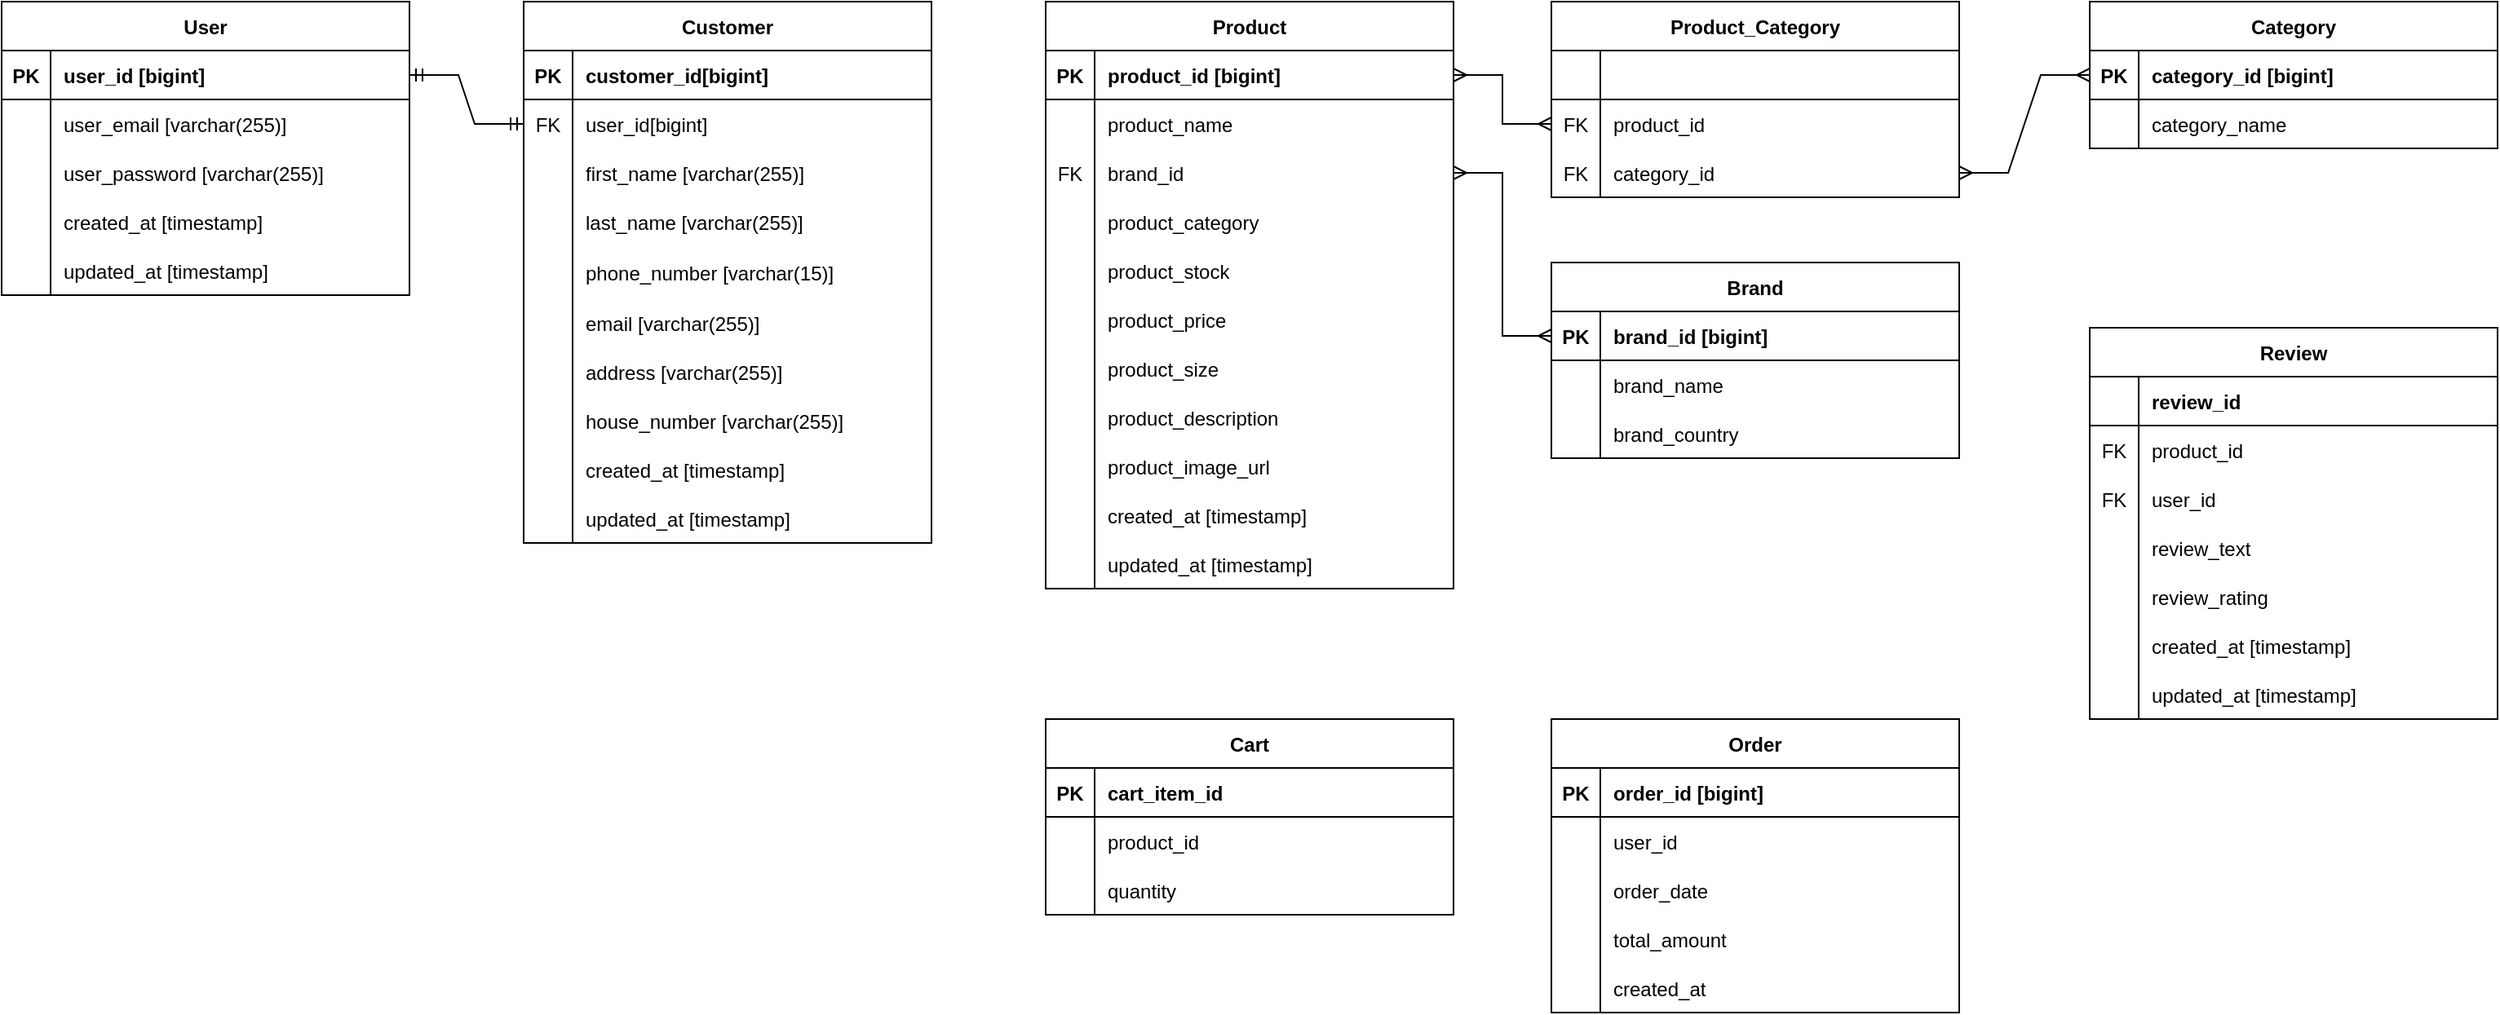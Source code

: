 <mxfile version="24.0.2" type="github">
  <diagram name="Page-1" id="9f46799a-70d6-7492-0946-bef42562c5a5">
    <mxGraphModel dx="2278" dy="511" grid="1" gridSize="10" guides="1" tooltips="1" connect="1" arrows="1" fold="1" page="1" pageScale="1" pageWidth="1100" pageHeight="850" background="none" math="0" shadow="0">
      <root>
        <mxCell id="0" />
        <mxCell id="1" parent="0" />
        <mxCell id="57J9HGHEWiLVGIEVYI9T-96" value="Customer" style="shape=table;startSize=30;container=1;collapsible=1;childLayout=tableLayout;fixedRows=1;rowLines=0;fontStyle=1;align=center;resizeLast=1;" parent="1" vertex="1">
          <mxGeometry x="-760" y="40" width="250" height="332.0" as="geometry" />
        </mxCell>
        <mxCell id="57J9HGHEWiLVGIEVYI9T-97" value="" style="shape=partialRectangle;collapsible=0;dropTarget=0;pointerEvents=0;fillColor=none;points=[[0,0.5],[1,0.5]];portConstraint=eastwest;top=0;left=0;right=0;bottom=1;" parent="57J9HGHEWiLVGIEVYI9T-96" vertex="1">
          <mxGeometry y="30" width="250" height="30" as="geometry" />
        </mxCell>
        <mxCell id="57J9HGHEWiLVGIEVYI9T-98" value="PK" style="shape=partialRectangle;overflow=hidden;connectable=0;fillColor=none;top=0;left=0;bottom=0;right=0;fontStyle=1;" parent="57J9HGHEWiLVGIEVYI9T-97" vertex="1">
          <mxGeometry width="30" height="30" as="geometry">
            <mxRectangle width="30" height="30" as="alternateBounds" />
          </mxGeometry>
        </mxCell>
        <mxCell id="57J9HGHEWiLVGIEVYI9T-99" value="customer_id[bigint]" style="shape=partialRectangle;overflow=hidden;connectable=0;fillColor=none;top=0;left=0;bottom=0;right=0;align=left;spacingLeft=6;fontStyle=1;" parent="57J9HGHEWiLVGIEVYI9T-97" vertex="1">
          <mxGeometry x="30" width="220" height="30" as="geometry">
            <mxRectangle width="220" height="30" as="alternateBounds" />
          </mxGeometry>
        </mxCell>
        <mxCell id="FZp34ey01rAOAzYDmTqa-32" style="shape=partialRectangle;collapsible=0;dropTarget=0;pointerEvents=0;fillColor=none;points=[[0,0.5],[1,0.5]];portConstraint=eastwest;top=0;left=0;right=0;bottom=0;" parent="57J9HGHEWiLVGIEVYI9T-96" vertex="1">
          <mxGeometry y="60" width="250" height="30" as="geometry" />
        </mxCell>
        <mxCell id="FZp34ey01rAOAzYDmTqa-33" value="FK" style="shape=partialRectangle;overflow=hidden;connectable=0;fillColor=none;top=0;left=0;bottom=0;right=0;" parent="FZp34ey01rAOAzYDmTqa-32" vertex="1">
          <mxGeometry width="30" height="30" as="geometry">
            <mxRectangle width="30" height="30" as="alternateBounds" />
          </mxGeometry>
        </mxCell>
        <mxCell id="FZp34ey01rAOAzYDmTqa-34" value="user_id[bigint]" style="shape=partialRectangle;overflow=hidden;connectable=0;fillColor=none;top=0;left=0;bottom=0;right=0;align=left;spacingLeft=6;" parent="FZp34ey01rAOAzYDmTqa-32" vertex="1">
          <mxGeometry x="30" width="220" height="30" as="geometry">
            <mxRectangle width="220" height="30" as="alternateBounds" />
          </mxGeometry>
        </mxCell>
        <mxCell id="57J9HGHEWiLVGIEVYI9T-100" value="" style="shape=partialRectangle;collapsible=0;dropTarget=0;pointerEvents=0;fillColor=none;points=[[0,0.5],[1,0.5]];portConstraint=eastwest;top=0;left=0;right=0;bottom=0;" parent="57J9HGHEWiLVGIEVYI9T-96" vertex="1">
          <mxGeometry y="90" width="250" height="30" as="geometry" />
        </mxCell>
        <mxCell id="57J9HGHEWiLVGIEVYI9T-101" value="" style="shape=partialRectangle;overflow=hidden;connectable=0;fillColor=none;top=0;left=0;bottom=0;right=0;" parent="57J9HGHEWiLVGIEVYI9T-100" vertex="1">
          <mxGeometry width="30" height="30" as="geometry">
            <mxRectangle width="30" height="30" as="alternateBounds" />
          </mxGeometry>
        </mxCell>
        <mxCell id="57J9HGHEWiLVGIEVYI9T-102" value="first_name [varchar(255)]" style="shape=partialRectangle;overflow=hidden;connectable=0;fillColor=none;top=0;left=0;bottom=0;right=0;align=left;spacingLeft=6;" parent="57J9HGHEWiLVGIEVYI9T-100" vertex="1">
          <mxGeometry x="30" width="220" height="30" as="geometry">
            <mxRectangle width="220" height="30" as="alternateBounds" />
          </mxGeometry>
        </mxCell>
        <mxCell id="57J9HGHEWiLVGIEVYI9T-151" value="" style="shape=partialRectangle;collapsible=0;dropTarget=0;pointerEvents=0;fillColor=none;points=[[0,0.5],[1,0.5]];portConstraint=eastwest;top=0;left=0;right=0;bottom=0;" parent="57J9HGHEWiLVGIEVYI9T-96" vertex="1">
          <mxGeometry y="120" width="250" height="30" as="geometry" />
        </mxCell>
        <mxCell id="57J9HGHEWiLVGIEVYI9T-152" value="" style="shape=partialRectangle;overflow=hidden;connectable=0;fillColor=none;top=0;left=0;bottom=0;right=0;" parent="57J9HGHEWiLVGIEVYI9T-151" vertex="1">
          <mxGeometry width="30" height="30" as="geometry">
            <mxRectangle width="30" height="30" as="alternateBounds" />
          </mxGeometry>
        </mxCell>
        <mxCell id="57J9HGHEWiLVGIEVYI9T-153" value="last_name [varchar(255)]" style="shape=partialRectangle;overflow=hidden;connectable=0;fillColor=none;top=0;left=0;bottom=0;right=0;align=left;spacingLeft=6;" parent="57J9HGHEWiLVGIEVYI9T-151" vertex="1">
          <mxGeometry x="30" width="220" height="30" as="geometry">
            <mxRectangle width="220" height="30" as="alternateBounds" />
          </mxGeometry>
        </mxCell>
        <mxCell id="57J9HGHEWiLVGIEVYI9T-103" value="" style="shape=partialRectangle;collapsible=0;dropTarget=0;pointerEvents=0;fillColor=none;points=[[0,0.5],[1,0.5]];portConstraint=eastwest;top=0;left=0;right=0;bottom=0;" parent="57J9HGHEWiLVGIEVYI9T-96" vertex="1">
          <mxGeometry y="150" width="250" height="32" as="geometry" />
        </mxCell>
        <mxCell id="57J9HGHEWiLVGIEVYI9T-104" value="" style="shape=partialRectangle;overflow=hidden;connectable=0;fillColor=none;top=0;left=0;bottom=0;right=0;" parent="57J9HGHEWiLVGIEVYI9T-103" vertex="1">
          <mxGeometry width="30" height="32" as="geometry">
            <mxRectangle width="30" height="32" as="alternateBounds" />
          </mxGeometry>
        </mxCell>
        <mxCell id="57J9HGHEWiLVGIEVYI9T-105" value="phone_number [varchar(15)]" style="shape=partialRectangle;overflow=hidden;connectable=0;fillColor=none;top=0;left=0;bottom=0;right=0;align=left;spacingLeft=6;" parent="57J9HGHEWiLVGIEVYI9T-103" vertex="1">
          <mxGeometry x="30" width="220" height="32" as="geometry">
            <mxRectangle width="220" height="32" as="alternateBounds" />
          </mxGeometry>
        </mxCell>
        <mxCell id="57J9HGHEWiLVGIEVYI9T-106" value="" style="shape=partialRectangle;collapsible=0;dropTarget=0;pointerEvents=0;fillColor=none;points=[[0,0.5],[1,0.5]];portConstraint=eastwest;top=0;left=0;right=0;bottom=0;" parent="57J9HGHEWiLVGIEVYI9T-96" vertex="1">
          <mxGeometry y="182" width="250" height="30" as="geometry" />
        </mxCell>
        <mxCell id="57J9HGHEWiLVGIEVYI9T-107" value="" style="shape=partialRectangle;overflow=hidden;connectable=0;fillColor=none;top=0;left=0;bottom=0;right=0;" parent="57J9HGHEWiLVGIEVYI9T-106" vertex="1">
          <mxGeometry width="30" height="30" as="geometry">
            <mxRectangle width="30" height="30" as="alternateBounds" />
          </mxGeometry>
        </mxCell>
        <mxCell id="57J9HGHEWiLVGIEVYI9T-108" value="email [varchar(255)]" style="shape=partialRectangle;overflow=hidden;connectable=0;fillColor=none;top=0;left=0;bottom=0;right=0;align=left;spacingLeft=6;" parent="57J9HGHEWiLVGIEVYI9T-106" vertex="1">
          <mxGeometry x="30" width="220" height="30" as="geometry">
            <mxRectangle width="220" height="30" as="alternateBounds" />
          </mxGeometry>
        </mxCell>
        <mxCell id="57J9HGHEWiLVGIEVYI9T-133" value="" style="shape=partialRectangle;collapsible=0;dropTarget=0;pointerEvents=0;fillColor=none;points=[[0,0.5],[1,0.5]];portConstraint=eastwest;top=0;left=0;right=0;bottom=0;" parent="57J9HGHEWiLVGIEVYI9T-96" vertex="1">
          <mxGeometry y="212" width="250" height="30" as="geometry" />
        </mxCell>
        <mxCell id="57J9HGHEWiLVGIEVYI9T-134" value="" style="shape=partialRectangle;overflow=hidden;connectable=0;fillColor=none;top=0;left=0;bottom=0;right=0;" parent="57J9HGHEWiLVGIEVYI9T-133" vertex="1">
          <mxGeometry width="30" height="30" as="geometry">
            <mxRectangle width="30" height="30" as="alternateBounds" />
          </mxGeometry>
        </mxCell>
        <mxCell id="57J9HGHEWiLVGIEVYI9T-135" value="address [varchar(255)]" style="shape=partialRectangle;overflow=hidden;connectable=0;fillColor=none;top=0;left=0;bottom=0;right=0;align=left;spacingLeft=6;" parent="57J9HGHEWiLVGIEVYI9T-133" vertex="1">
          <mxGeometry x="30" width="220" height="30" as="geometry">
            <mxRectangle width="220" height="30" as="alternateBounds" />
          </mxGeometry>
        </mxCell>
        <mxCell id="57J9HGHEWiLVGIEVYI9T-154" value="" style="shape=partialRectangle;collapsible=0;dropTarget=0;pointerEvents=0;fillColor=none;points=[[0,0.5],[1,0.5]];portConstraint=eastwest;top=0;left=0;right=0;bottom=0;" parent="57J9HGHEWiLVGIEVYI9T-96" vertex="1">
          <mxGeometry y="242" width="250" height="30" as="geometry" />
        </mxCell>
        <mxCell id="57J9HGHEWiLVGIEVYI9T-155" value="" style="shape=partialRectangle;overflow=hidden;connectable=0;fillColor=none;top=0;left=0;bottom=0;right=0;" parent="57J9HGHEWiLVGIEVYI9T-154" vertex="1">
          <mxGeometry width="30" height="30" as="geometry">
            <mxRectangle width="30" height="30" as="alternateBounds" />
          </mxGeometry>
        </mxCell>
        <mxCell id="57J9HGHEWiLVGIEVYI9T-156" value="house_number [varchar(255)]" style="shape=partialRectangle;overflow=hidden;connectable=0;fillColor=none;top=0;left=0;bottom=0;right=0;align=left;spacingLeft=6;" parent="57J9HGHEWiLVGIEVYI9T-154" vertex="1">
          <mxGeometry x="30" width="220" height="30" as="geometry">
            <mxRectangle width="220" height="30" as="alternateBounds" />
          </mxGeometry>
        </mxCell>
        <mxCell id="57J9HGHEWiLVGIEVYI9T-112" value="" style="shape=partialRectangle;collapsible=0;dropTarget=0;pointerEvents=0;fillColor=none;points=[[0,0.5],[1,0.5]];portConstraint=eastwest;top=0;left=0;right=0;bottom=0;" parent="57J9HGHEWiLVGIEVYI9T-96" vertex="1">
          <mxGeometry y="272" width="250" height="30" as="geometry" />
        </mxCell>
        <mxCell id="57J9HGHEWiLVGIEVYI9T-113" value="" style="shape=partialRectangle;overflow=hidden;connectable=0;fillColor=none;top=0;left=0;bottom=0;right=0;" parent="57J9HGHEWiLVGIEVYI9T-112" vertex="1">
          <mxGeometry width="30" height="30" as="geometry">
            <mxRectangle width="30" height="30" as="alternateBounds" />
          </mxGeometry>
        </mxCell>
        <mxCell id="57J9HGHEWiLVGIEVYI9T-114" value="created_at [timestamp]" style="shape=partialRectangle;overflow=hidden;connectable=0;fillColor=none;top=0;left=0;bottom=0;right=0;align=left;spacingLeft=6;" parent="57J9HGHEWiLVGIEVYI9T-112" vertex="1">
          <mxGeometry x="30" width="220" height="30" as="geometry">
            <mxRectangle width="220" height="30" as="alternateBounds" />
          </mxGeometry>
        </mxCell>
        <mxCell id="57J9HGHEWiLVGIEVYI9T-115" value="" style="shape=partialRectangle;collapsible=0;dropTarget=0;pointerEvents=0;fillColor=none;points=[[0,0.5],[1,0.5]];portConstraint=eastwest;top=0;left=0;right=0;bottom=0;" parent="57J9HGHEWiLVGIEVYI9T-96" vertex="1">
          <mxGeometry y="302" width="250" height="30" as="geometry" />
        </mxCell>
        <mxCell id="57J9HGHEWiLVGIEVYI9T-116" value="" style="shape=partialRectangle;overflow=hidden;connectable=0;fillColor=none;top=0;left=0;bottom=0;right=0;" parent="57J9HGHEWiLVGIEVYI9T-115" vertex="1">
          <mxGeometry width="30" height="30" as="geometry">
            <mxRectangle width="30" height="30" as="alternateBounds" />
          </mxGeometry>
        </mxCell>
        <mxCell id="57J9HGHEWiLVGIEVYI9T-117" value="updated_at [timestamp]" style="shape=partialRectangle;overflow=hidden;connectable=0;fillColor=none;top=0;left=0;bottom=0;right=0;align=left;spacingLeft=6;" parent="57J9HGHEWiLVGIEVYI9T-115" vertex="1">
          <mxGeometry x="30" width="220" height="30" as="geometry">
            <mxRectangle width="220" height="30" as="alternateBounds" />
          </mxGeometry>
        </mxCell>
        <mxCell id="57J9HGHEWiLVGIEVYI9T-223" value="Product" style="shape=table;startSize=30;container=1;collapsible=1;childLayout=tableLayout;fixedRows=1;rowLines=0;fontStyle=1;align=center;resizeLast=1;" parent="1" vertex="1">
          <mxGeometry x="-440" y="40" width="250" height="360.0" as="geometry" />
        </mxCell>
        <mxCell id="57J9HGHEWiLVGIEVYI9T-224" value="" style="shape=partialRectangle;collapsible=0;dropTarget=0;pointerEvents=0;fillColor=none;points=[[0,0.5],[1,0.5]];portConstraint=eastwest;top=0;left=0;right=0;bottom=1;" parent="57J9HGHEWiLVGIEVYI9T-223" vertex="1">
          <mxGeometry y="30" width="250" height="30" as="geometry" />
        </mxCell>
        <mxCell id="57J9HGHEWiLVGIEVYI9T-225" value="PK" style="shape=partialRectangle;overflow=hidden;connectable=0;fillColor=none;top=0;left=0;bottom=0;right=0;fontStyle=1;" parent="57J9HGHEWiLVGIEVYI9T-224" vertex="1">
          <mxGeometry width="30" height="30" as="geometry">
            <mxRectangle width="30" height="30" as="alternateBounds" />
          </mxGeometry>
        </mxCell>
        <mxCell id="57J9HGHEWiLVGIEVYI9T-226" value="product_id [bigint]" style="shape=partialRectangle;overflow=hidden;connectable=0;fillColor=none;top=0;left=0;bottom=0;right=0;align=left;spacingLeft=6;fontStyle=1;" parent="57J9HGHEWiLVGIEVYI9T-224" vertex="1">
          <mxGeometry x="30" width="220" height="30" as="geometry">
            <mxRectangle width="220" height="30" as="alternateBounds" />
          </mxGeometry>
        </mxCell>
        <mxCell id="57J9HGHEWiLVGIEVYI9T-227" value="" style="shape=partialRectangle;collapsible=0;dropTarget=0;pointerEvents=0;fillColor=none;points=[[0,0.5],[1,0.5]];portConstraint=eastwest;top=0;left=0;right=0;bottom=0;" parent="57J9HGHEWiLVGIEVYI9T-223" vertex="1">
          <mxGeometry y="60" width="250" height="30" as="geometry" />
        </mxCell>
        <mxCell id="57J9HGHEWiLVGIEVYI9T-228" value="" style="shape=partialRectangle;overflow=hidden;connectable=0;fillColor=none;top=0;left=0;bottom=0;right=0;" parent="57J9HGHEWiLVGIEVYI9T-227" vertex="1">
          <mxGeometry width="30" height="30" as="geometry">
            <mxRectangle width="30" height="30" as="alternateBounds" />
          </mxGeometry>
        </mxCell>
        <mxCell id="57J9HGHEWiLVGIEVYI9T-229" value="product_name" style="shape=partialRectangle;overflow=hidden;connectable=0;fillColor=none;top=0;left=0;bottom=0;right=0;align=left;spacingLeft=6;" parent="57J9HGHEWiLVGIEVYI9T-227" vertex="1">
          <mxGeometry x="30" width="220" height="30" as="geometry">
            <mxRectangle width="220" height="30" as="alternateBounds" />
          </mxGeometry>
        </mxCell>
        <mxCell id="57J9HGHEWiLVGIEVYI9T-230" value="" style="shape=partialRectangle;collapsible=0;dropTarget=0;pointerEvents=0;fillColor=none;points=[[0,0.5],[1,0.5]];portConstraint=eastwest;top=0;left=0;right=0;bottom=0;" parent="57J9HGHEWiLVGIEVYI9T-223" vertex="1">
          <mxGeometry y="90" width="250" height="30" as="geometry" />
        </mxCell>
        <mxCell id="57J9HGHEWiLVGIEVYI9T-231" value="FK" style="shape=partialRectangle;overflow=hidden;connectable=0;fillColor=none;top=0;left=0;bottom=0;right=0;" parent="57J9HGHEWiLVGIEVYI9T-230" vertex="1">
          <mxGeometry width="30" height="30" as="geometry">
            <mxRectangle width="30" height="30" as="alternateBounds" />
          </mxGeometry>
        </mxCell>
        <mxCell id="57J9HGHEWiLVGIEVYI9T-232" value="brand_id" style="shape=partialRectangle;overflow=hidden;connectable=0;fillColor=none;top=0;left=0;bottom=0;right=0;align=left;spacingLeft=6;" parent="57J9HGHEWiLVGIEVYI9T-230" vertex="1">
          <mxGeometry x="30" width="220" height="30" as="geometry">
            <mxRectangle width="220" height="30" as="alternateBounds" />
          </mxGeometry>
        </mxCell>
        <mxCell id="57J9HGHEWiLVGIEVYI9T-233" value="" style="shape=partialRectangle;collapsible=0;dropTarget=0;pointerEvents=0;fillColor=none;points=[[0,0.5],[1,0.5]];portConstraint=eastwest;top=0;left=0;right=0;bottom=0;" parent="57J9HGHEWiLVGIEVYI9T-223" vertex="1">
          <mxGeometry y="120" width="250" height="30" as="geometry" />
        </mxCell>
        <mxCell id="57J9HGHEWiLVGIEVYI9T-234" value="" style="shape=partialRectangle;overflow=hidden;connectable=0;fillColor=none;top=0;left=0;bottom=0;right=0;" parent="57J9HGHEWiLVGIEVYI9T-233" vertex="1">
          <mxGeometry width="30" height="30" as="geometry">
            <mxRectangle width="30" height="30" as="alternateBounds" />
          </mxGeometry>
        </mxCell>
        <mxCell id="57J9HGHEWiLVGIEVYI9T-235" value="product_category" style="shape=partialRectangle;overflow=hidden;connectable=0;fillColor=none;top=0;left=0;bottom=0;right=0;align=left;spacingLeft=6;" parent="57J9HGHEWiLVGIEVYI9T-233" vertex="1">
          <mxGeometry x="30" width="220" height="30" as="geometry">
            <mxRectangle width="220" height="30" as="alternateBounds" />
          </mxGeometry>
        </mxCell>
        <mxCell id="xStQqFgwTeNVZgLSSUwS-29" style="shape=partialRectangle;collapsible=0;dropTarget=0;pointerEvents=0;fillColor=none;points=[[0,0.5],[1,0.5]];portConstraint=eastwest;top=0;left=0;right=0;bottom=0;" parent="57J9HGHEWiLVGIEVYI9T-223" vertex="1">
          <mxGeometry y="150" width="250" height="30" as="geometry" />
        </mxCell>
        <mxCell id="xStQqFgwTeNVZgLSSUwS-30" style="shape=partialRectangle;overflow=hidden;connectable=0;fillColor=none;top=0;left=0;bottom=0;right=0;" parent="xStQqFgwTeNVZgLSSUwS-29" vertex="1">
          <mxGeometry width="30" height="30" as="geometry">
            <mxRectangle width="30" height="30" as="alternateBounds" />
          </mxGeometry>
        </mxCell>
        <mxCell id="xStQqFgwTeNVZgLSSUwS-31" value="product_stock" style="shape=partialRectangle;overflow=hidden;connectable=0;fillColor=none;top=0;left=0;bottom=0;right=0;align=left;spacingLeft=6;" parent="xStQqFgwTeNVZgLSSUwS-29" vertex="1">
          <mxGeometry x="30" width="220" height="30" as="geometry">
            <mxRectangle width="220" height="30" as="alternateBounds" />
          </mxGeometry>
        </mxCell>
        <mxCell id="xStQqFgwTeNVZgLSSUwS-32" style="shape=partialRectangle;collapsible=0;dropTarget=0;pointerEvents=0;fillColor=none;points=[[0,0.5],[1,0.5]];portConstraint=eastwest;top=0;left=0;right=0;bottom=0;" parent="57J9HGHEWiLVGIEVYI9T-223" vertex="1">
          <mxGeometry y="180" width="250" height="30" as="geometry" />
        </mxCell>
        <mxCell id="xStQqFgwTeNVZgLSSUwS-33" style="shape=partialRectangle;overflow=hidden;connectable=0;fillColor=none;top=0;left=0;bottom=0;right=0;" parent="xStQqFgwTeNVZgLSSUwS-32" vertex="1">
          <mxGeometry width="30" height="30" as="geometry">
            <mxRectangle width="30" height="30" as="alternateBounds" />
          </mxGeometry>
        </mxCell>
        <mxCell id="xStQqFgwTeNVZgLSSUwS-34" value="product_price" style="shape=partialRectangle;overflow=hidden;connectable=0;fillColor=none;top=0;left=0;bottom=0;right=0;align=left;spacingLeft=6;" parent="xStQqFgwTeNVZgLSSUwS-32" vertex="1">
          <mxGeometry x="30" width="220" height="30" as="geometry">
            <mxRectangle width="220" height="30" as="alternateBounds" />
          </mxGeometry>
        </mxCell>
        <mxCell id="axUUv2KypCi063YYUATD-1" style="shape=partialRectangle;collapsible=0;dropTarget=0;pointerEvents=0;fillColor=none;points=[[0,0.5],[1,0.5]];portConstraint=eastwest;top=0;left=0;right=0;bottom=0;" parent="57J9HGHEWiLVGIEVYI9T-223" vertex="1">
          <mxGeometry y="210" width="250" height="30" as="geometry" />
        </mxCell>
        <mxCell id="axUUv2KypCi063YYUATD-2" style="shape=partialRectangle;overflow=hidden;connectable=0;fillColor=none;top=0;left=0;bottom=0;right=0;" parent="axUUv2KypCi063YYUATD-1" vertex="1">
          <mxGeometry width="30" height="30" as="geometry">
            <mxRectangle width="30" height="30" as="alternateBounds" />
          </mxGeometry>
        </mxCell>
        <mxCell id="axUUv2KypCi063YYUATD-3" value="product_size" style="shape=partialRectangle;overflow=hidden;connectable=0;fillColor=none;top=0;left=0;bottom=0;right=0;align=left;spacingLeft=6;" parent="axUUv2KypCi063YYUATD-1" vertex="1">
          <mxGeometry x="30" width="220" height="30" as="geometry">
            <mxRectangle width="220" height="30" as="alternateBounds" />
          </mxGeometry>
        </mxCell>
        <mxCell id="axUUv2KypCi063YYUATD-4" style="shape=partialRectangle;collapsible=0;dropTarget=0;pointerEvents=0;fillColor=none;points=[[0,0.5],[1,0.5]];portConstraint=eastwest;top=0;left=0;right=0;bottom=0;" parent="57J9HGHEWiLVGIEVYI9T-223" vertex="1">
          <mxGeometry y="240" width="250" height="30" as="geometry" />
        </mxCell>
        <mxCell id="axUUv2KypCi063YYUATD-5" style="shape=partialRectangle;overflow=hidden;connectable=0;fillColor=none;top=0;left=0;bottom=0;right=0;" parent="axUUv2KypCi063YYUATD-4" vertex="1">
          <mxGeometry width="30" height="30" as="geometry">
            <mxRectangle width="30" height="30" as="alternateBounds" />
          </mxGeometry>
        </mxCell>
        <mxCell id="axUUv2KypCi063YYUATD-6" value="product_description" style="shape=partialRectangle;overflow=hidden;connectable=0;fillColor=none;top=0;left=0;bottom=0;right=0;align=left;spacingLeft=6;" parent="axUUv2KypCi063YYUATD-4" vertex="1">
          <mxGeometry x="30" width="220" height="30" as="geometry">
            <mxRectangle width="220" height="30" as="alternateBounds" />
          </mxGeometry>
        </mxCell>
        <mxCell id="axUUv2KypCi063YYUATD-68" style="shape=partialRectangle;collapsible=0;dropTarget=0;pointerEvents=0;fillColor=none;points=[[0,0.5],[1,0.5]];portConstraint=eastwest;top=0;left=0;right=0;bottom=0;" parent="57J9HGHEWiLVGIEVYI9T-223" vertex="1">
          <mxGeometry y="270" width="250" height="30" as="geometry" />
        </mxCell>
        <mxCell id="axUUv2KypCi063YYUATD-69" style="shape=partialRectangle;overflow=hidden;connectable=0;fillColor=none;top=0;left=0;bottom=0;right=0;" parent="axUUv2KypCi063YYUATD-68" vertex="1">
          <mxGeometry width="30" height="30" as="geometry">
            <mxRectangle width="30" height="30" as="alternateBounds" />
          </mxGeometry>
        </mxCell>
        <mxCell id="axUUv2KypCi063YYUATD-70" value="product_image_url" style="shape=partialRectangle;overflow=hidden;connectable=0;fillColor=none;top=0;left=0;bottom=0;right=0;align=left;spacingLeft=6;" parent="axUUv2KypCi063YYUATD-68" vertex="1">
          <mxGeometry x="30" width="220" height="30" as="geometry">
            <mxRectangle width="220" height="30" as="alternateBounds" />
          </mxGeometry>
        </mxCell>
        <mxCell id="axUUv2KypCi063YYUATD-42" style="shape=partialRectangle;collapsible=0;dropTarget=0;pointerEvents=0;fillColor=none;points=[[0,0.5],[1,0.5]];portConstraint=eastwest;top=0;left=0;right=0;bottom=0;" parent="57J9HGHEWiLVGIEVYI9T-223" vertex="1">
          <mxGeometry y="300" width="250" height="30" as="geometry" />
        </mxCell>
        <mxCell id="axUUv2KypCi063YYUATD-43" style="shape=partialRectangle;overflow=hidden;connectable=0;fillColor=none;top=0;left=0;bottom=0;right=0;" parent="axUUv2KypCi063YYUATD-42" vertex="1">
          <mxGeometry width="30" height="30" as="geometry">
            <mxRectangle width="30" height="30" as="alternateBounds" />
          </mxGeometry>
        </mxCell>
        <mxCell id="axUUv2KypCi063YYUATD-44" value="created_at [timestamp]" style="shape=partialRectangle;overflow=hidden;connectable=0;fillColor=none;top=0;left=0;bottom=0;right=0;align=left;spacingLeft=6;" parent="axUUv2KypCi063YYUATD-42" vertex="1">
          <mxGeometry x="30" width="220" height="30" as="geometry">
            <mxRectangle width="220" height="30" as="alternateBounds" />
          </mxGeometry>
        </mxCell>
        <mxCell id="axUUv2KypCi063YYUATD-45" style="shape=partialRectangle;collapsible=0;dropTarget=0;pointerEvents=0;fillColor=none;points=[[0,0.5],[1,0.5]];portConstraint=eastwest;top=0;left=0;right=0;bottom=0;" parent="57J9HGHEWiLVGIEVYI9T-223" vertex="1">
          <mxGeometry y="330" width="250" height="30" as="geometry" />
        </mxCell>
        <mxCell id="axUUv2KypCi063YYUATD-46" style="shape=partialRectangle;overflow=hidden;connectable=0;fillColor=none;top=0;left=0;bottom=0;right=0;" parent="axUUv2KypCi063YYUATD-45" vertex="1">
          <mxGeometry width="30" height="30" as="geometry">
            <mxRectangle width="30" height="30" as="alternateBounds" />
          </mxGeometry>
        </mxCell>
        <mxCell id="axUUv2KypCi063YYUATD-47" value="updated_at [timestamp]" style="shape=partialRectangle;overflow=hidden;connectable=0;fillColor=none;top=0;left=0;bottom=0;right=0;align=left;spacingLeft=6;" parent="axUUv2KypCi063YYUATD-45" vertex="1">
          <mxGeometry x="30" width="220" height="30" as="geometry">
            <mxRectangle width="220" height="30" as="alternateBounds" />
          </mxGeometry>
        </mxCell>
        <mxCell id="FZp34ey01rAOAzYDmTqa-1" value="User" style="shape=table;startSize=30;container=1;collapsible=1;childLayout=tableLayout;fixedRows=1;rowLines=0;fontStyle=1;align=center;resizeLast=1;" parent="1" vertex="1">
          <mxGeometry x="-1080" y="40" width="250" height="180.0" as="geometry" />
        </mxCell>
        <mxCell id="FZp34ey01rAOAzYDmTqa-2" value="" style="shape=partialRectangle;collapsible=0;dropTarget=0;pointerEvents=0;fillColor=none;points=[[0,0.5],[1,0.5]];portConstraint=eastwest;top=0;left=0;right=0;bottom=1;" parent="FZp34ey01rAOAzYDmTqa-1" vertex="1">
          <mxGeometry y="30" width="250" height="30" as="geometry" />
        </mxCell>
        <mxCell id="FZp34ey01rAOAzYDmTqa-3" value="PK" style="shape=partialRectangle;overflow=hidden;connectable=0;fillColor=none;top=0;left=0;bottom=0;right=0;fontStyle=1;" parent="FZp34ey01rAOAzYDmTqa-2" vertex="1">
          <mxGeometry width="30" height="30" as="geometry">
            <mxRectangle width="30" height="30" as="alternateBounds" />
          </mxGeometry>
        </mxCell>
        <mxCell id="FZp34ey01rAOAzYDmTqa-4" value="user_id [bigint]" style="shape=partialRectangle;overflow=hidden;connectable=0;fillColor=none;top=0;left=0;bottom=0;right=0;align=left;spacingLeft=6;fontStyle=1;" parent="FZp34ey01rAOAzYDmTqa-2" vertex="1">
          <mxGeometry x="30" width="220" height="30" as="geometry">
            <mxRectangle width="220" height="30" as="alternateBounds" />
          </mxGeometry>
        </mxCell>
        <mxCell id="FZp34ey01rAOAzYDmTqa-5" value="" style="shape=partialRectangle;collapsible=0;dropTarget=0;pointerEvents=0;fillColor=none;points=[[0,0.5],[1,0.5]];portConstraint=eastwest;top=0;left=0;right=0;bottom=0;" parent="FZp34ey01rAOAzYDmTqa-1" vertex="1">
          <mxGeometry y="60" width="250" height="30" as="geometry" />
        </mxCell>
        <mxCell id="FZp34ey01rAOAzYDmTqa-6" value="" style="shape=partialRectangle;overflow=hidden;connectable=0;fillColor=none;top=0;left=0;bottom=0;right=0;" parent="FZp34ey01rAOAzYDmTqa-5" vertex="1">
          <mxGeometry width="30" height="30" as="geometry">
            <mxRectangle width="30" height="30" as="alternateBounds" />
          </mxGeometry>
        </mxCell>
        <mxCell id="FZp34ey01rAOAzYDmTqa-7" value="user_email [varchar(255)]" style="shape=partialRectangle;overflow=hidden;connectable=0;fillColor=none;top=0;left=0;bottom=0;right=0;align=left;spacingLeft=6;" parent="FZp34ey01rAOAzYDmTqa-5" vertex="1">
          <mxGeometry x="30" width="220" height="30" as="geometry">
            <mxRectangle width="220" height="30" as="alternateBounds" />
          </mxGeometry>
        </mxCell>
        <mxCell id="FZp34ey01rAOAzYDmTqa-8" value="" style="shape=partialRectangle;collapsible=0;dropTarget=0;pointerEvents=0;fillColor=none;points=[[0,0.5],[1,0.5]];portConstraint=eastwest;top=0;left=0;right=0;bottom=0;" parent="FZp34ey01rAOAzYDmTqa-1" vertex="1">
          <mxGeometry y="90" width="250" height="30" as="geometry" />
        </mxCell>
        <mxCell id="FZp34ey01rAOAzYDmTqa-9" value="" style="shape=partialRectangle;overflow=hidden;connectable=0;fillColor=none;top=0;left=0;bottom=0;right=0;" parent="FZp34ey01rAOAzYDmTqa-8" vertex="1">
          <mxGeometry width="30" height="30" as="geometry">
            <mxRectangle width="30" height="30" as="alternateBounds" />
          </mxGeometry>
        </mxCell>
        <mxCell id="FZp34ey01rAOAzYDmTqa-10" value="user_password [varchar(255)]" style="shape=partialRectangle;overflow=hidden;connectable=0;fillColor=none;top=0;left=0;bottom=0;right=0;align=left;spacingLeft=6;" parent="FZp34ey01rAOAzYDmTqa-8" vertex="1">
          <mxGeometry x="30" width="220" height="30" as="geometry">
            <mxRectangle width="220" height="30" as="alternateBounds" />
          </mxGeometry>
        </mxCell>
        <mxCell id="FZp34ey01rAOAzYDmTqa-26" value="" style="shape=partialRectangle;collapsible=0;dropTarget=0;pointerEvents=0;fillColor=none;points=[[0,0.5],[1,0.5]];portConstraint=eastwest;top=0;left=0;right=0;bottom=0;" parent="FZp34ey01rAOAzYDmTqa-1" vertex="1">
          <mxGeometry y="120" width="250" height="30" as="geometry" />
        </mxCell>
        <mxCell id="FZp34ey01rAOAzYDmTqa-27" value="" style="shape=partialRectangle;overflow=hidden;connectable=0;fillColor=none;top=0;left=0;bottom=0;right=0;" parent="FZp34ey01rAOAzYDmTqa-26" vertex="1">
          <mxGeometry width="30" height="30" as="geometry">
            <mxRectangle width="30" height="30" as="alternateBounds" />
          </mxGeometry>
        </mxCell>
        <mxCell id="FZp34ey01rAOAzYDmTqa-28" value="created_at [timestamp]" style="shape=partialRectangle;overflow=hidden;connectable=0;fillColor=none;top=0;left=0;bottom=0;right=0;align=left;spacingLeft=6;" parent="FZp34ey01rAOAzYDmTqa-26" vertex="1">
          <mxGeometry x="30" width="220" height="30" as="geometry">
            <mxRectangle width="220" height="30" as="alternateBounds" />
          </mxGeometry>
        </mxCell>
        <mxCell id="FZp34ey01rAOAzYDmTqa-29" value="" style="shape=partialRectangle;collapsible=0;dropTarget=0;pointerEvents=0;fillColor=none;points=[[0,0.5],[1,0.5]];portConstraint=eastwest;top=0;left=0;right=0;bottom=0;" parent="FZp34ey01rAOAzYDmTqa-1" vertex="1">
          <mxGeometry y="150" width="250" height="30" as="geometry" />
        </mxCell>
        <mxCell id="FZp34ey01rAOAzYDmTqa-30" value="" style="shape=partialRectangle;overflow=hidden;connectable=0;fillColor=none;top=0;left=0;bottom=0;right=0;" parent="FZp34ey01rAOAzYDmTqa-29" vertex="1">
          <mxGeometry width="30" height="30" as="geometry">
            <mxRectangle width="30" height="30" as="alternateBounds" />
          </mxGeometry>
        </mxCell>
        <mxCell id="FZp34ey01rAOAzYDmTqa-31" value="updated_at [timestamp]" style="shape=partialRectangle;overflow=hidden;connectable=0;fillColor=none;top=0;left=0;bottom=0;right=0;align=left;spacingLeft=6;" parent="FZp34ey01rAOAzYDmTqa-29" vertex="1">
          <mxGeometry x="30" width="220" height="30" as="geometry">
            <mxRectangle width="220" height="30" as="alternateBounds" />
          </mxGeometry>
        </mxCell>
        <mxCell id="FZp34ey01rAOAzYDmTqa-35" value="" style="edgeStyle=entityRelationEdgeStyle;fontSize=12;html=1;endArrow=ERmandOne;startArrow=ERmandOne;rounded=0;exitX=1;exitY=0.5;exitDx=0;exitDy=0;entryX=0;entryY=0.5;entryDx=0;entryDy=0;" parent="1" source="FZp34ey01rAOAzYDmTqa-2" target="FZp34ey01rAOAzYDmTqa-32" edge="1">
          <mxGeometry width="100" height="100" relative="1" as="geometry">
            <mxPoint x="-810" y="280" as="sourcePoint" />
            <mxPoint x="-710" y="180" as="targetPoint" />
          </mxGeometry>
        </mxCell>
        <mxCell id="xStQqFgwTeNVZgLSSUwS-1" value="Category" style="shape=table;startSize=30;container=1;collapsible=1;childLayout=tableLayout;fixedRows=1;rowLines=0;fontStyle=1;align=center;resizeLast=1;" parent="1" vertex="1">
          <mxGeometry x="200" y="40" width="250" height="90.0" as="geometry" />
        </mxCell>
        <mxCell id="xStQqFgwTeNVZgLSSUwS-2" value="" style="shape=partialRectangle;collapsible=0;dropTarget=0;pointerEvents=0;fillColor=none;points=[[0,0.5],[1,0.5]];portConstraint=eastwest;top=0;left=0;right=0;bottom=1;" parent="xStQqFgwTeNVZgLSSUwS-1" vertex="1">
          <mxGeometry y="30" width="250" height="30" as="geometry" />
        </mxCell>
        <mxCell id="xStQqFgwTeNVZgLSSUwS-3" value="PK" style="shape=partialRectangle;overflow=hidden;connectable=0;fillColor=none;top=0;left=0;bottom=0;right=0;fontStyle=1;" parent="xStQqFgwTeNVZgLSSUwS-2" vertex="1">
          <mxGeometry width="30" height="30" as="geometry">
            <mxRectangle width="30" height="30" as="alternateBounds" />
          </mxGeometry>
        </mxCell>
        <mxCell id="xStQqFgwTeNVZgLSSUwS-4" value="category_id [bigint]" style="shape=partialRectangle;overflow=hidden;connectable=0;fillColor=none;top=0;left=0;bottom=0;right=0;align=left;spacingLeft=6;fontStyle=1;" parent="xStQqFgwTeNVZgLSSUwS-2" vertex="1">
          <mxGeometry x="30" width="220" height="30" as="geometry">
            <mxRectangle width="220" height="30" as="alternateBounds" />
          </mxGeometry>
        </mxCell>
        <mxCell id="xStQqFgwTeNVZgLSSUwS-5" value="" style="shape=partialRectangle;collapsible=0;dropTarget=0;pointerEvents=0;fillColor=none;points=[[0,0.5],[1,0.5]];portConstraint=eastwest;top=0;left=0;right=0;bottom=0;" parent="xStQqFgwTeNVZgLSSUwS-1" vertex="1">
          <mxGeometry y="60" width="250" height="30" as="geometry" />
        </mxCell>
        <mxCell id="xStQqFgwTeNVZgLSSUwS-6" value="" style="shape=partialRectangle;overflow=hidden;connectable=0;fillColor=none;top=0;left=0;bottom=0;right=0;" parent="xStQqFgwTeNVZgLSSUwS-5" vertex="1">
          <mxGeometry width="30" height="30" as="geometry">
            <mxRectangle width="30" height="30" as="alternateBounds" />
          </mxGeometry>
        </mxCell>
        <mxCell id="xStQqFgwTeNVZgLSSUwS-7" value="category_name" style="shape=partialRectangle;overflow=hidden;connectable=0;fillColor=none;top=0;left=0;bottom=0;right=0;align=left;spacingLeft=6;" parent="xStQqFgwTeNVZgLSSUwS-5" vertex="1">
          <mxGeometry x="30" width="220" height="30" as="geometry">
            <mxRectangle width="220" height="30" as="alternateBounds" />
          </mxGeometry>
        </mxCell>
        <mxCell id="xStQqFgwTeNVZgLSSUwS-14" value="Product_Category" style="shape=table;startSize=30;container=1;collapsible=1;childLayout=tableLayout;fixedRows=1;rowLines=0;fontStyle=1;align=center;resizeLast=1;" parent="1" vertex="1">
          <mxGeometry x="-130" y="40" width="250" height="120.0" as="geometry" />
        </mxCell>
        <mxCell id="xStQqFgwTeNVZgLSSUwS-15" value="" style="shape=partialRectangle;collapsible=0;dropTarget=0;pointerEvents=0;fillColor=none;points=[[0,0.5],[1,0.5]];portConstraint=eastwest;top=0;left=0;right=0;bottom=1;" parent="xStQqFgwTeNVZgLSSUwS-14" vertex="1">
          <mxGeometry y="30" width="250" height="30" as="geometry" />
        </mxCell>
        <mxCell id="xStQqFgwTeNVZgLSSUwS-16" value="" style="shape=partialRectangle;overflow=hidden;connectable=0;fillColor=none;top=0;left=0;bottom=0;right=0;fontStyle=1;" parent="xStQqFgwTeNVZgLSSUwS-15" vertex="1">
          <mxGeometry width="30" height="30" as="geometry">
            <mxRectangle width="30" height="30" as="alternateBounds" />
          </mxGeometry>
        </mxCell>
        <mxCell id="xStQqFgwTeNVZgLSSUwS-17" value="" style="shape=partialRectangle;overflow=hidden;connectable=0;fillColor=none;top=0;left=0;bottom=0;right=0;align=left;spacingLeft=6;fontStyle=1;" parent="xStQqFgwTeNVZgLSSUwS-15" vertex="1">
          <mxGeometry x="30" width="220" height="30" as="geometry">
            <mxRectangle width="220" height="30" as="alternateBounds" />
          </mxGeometry>
        </mxCell>
        <mxCell id="xStQqFgwTeNVZgLSSUwS-18" value="" style="shape=partialRectangle;collapsible=0;dropTarget=0;pointerEvents=0;fillColor=none;points=[[0,0.5],[1,0.5]];portConstraint=eastwest;top=0;left=0;right=0;bottom=0;" parent="xStQqFgwTeNVZgLSSUwS-14" vertex="1">
          <mxGeometry y="60" width="250" height="30" as="geometry" />
        </mxCell>
        <mxCell id="xStQqFgwTeNVZgLSSUwS-19" value="FK" style="shape=partialRectangle;overflow=hidden;connectable=0;fillColor=none;top=0;left=0;bottom=0;right=0;" parent="xStQqFgwTeNVZgLSSUwS-18" vertex="1">
          <mxGeometry width="30" height="30" as="geometry">
            <mxRectangle width="30" height="30" as="alternateBounds" />
          </mxGeometry>
        </mxCell>
        <mxCell id="xStQqFgwTeNVZgLSSUwS-20" value="product_id" style="shape=partialRectangle;overflow=hidden;connectable=0;fillColor=none;top=0;left=0;bottom=0;right=0;align=left;spacingLeft=6;" parent="xStQqFgwTeNVZgLSSUwS-18" vertex="1">
          <mxGeometry x="30" width="220" height="30" as="geometry">
            <mxRectangle width="220" height="30" as="alternateBounds" />
          </mxGeometry>
        </mxCell>
        <mxCell id="xStQqFgwTeNVZgLSSUwS-21" value="" style="shape=partialRectangle;collapsible=0;dropTarget=0;pointerEvents=0;fillColor=none;points=[[0,0.5],[1,0.5]];portConstraint=eastwest;top=0;left=0;right=0;bottom=0;" parent="xStQqFgwTeNVZgLSSUwS-14" vertex="1">
          <mxGeometry y="90" width="250" height="30" as="geometry" />
        </mxCell>
        <mxCell id="xStQqFgwTeNVZgLSSUwS-22" value="FK" style="shape=partialRectangle;overflow=hidden;connectable=0;fillColor=none;top=0;left=0;bottom=0;right=0;" parent="xStQqFgwTeNVZgLSSUwS-21" vertex="1">
          <mxGeometry width="30" height="30" as="geometry">
            <mxRectangle width="30" height="30" as="alternateBounds" />
          </mxGeometry>
        </mxCell>
        <mxCell id="xStQqFgwTeNVZgLSSUwS-23" value="category_id" style="shape=partialRectangle;overflow=hidden;connectable=0;fillColor=none;top=0;left=0;bottom=0;right=0;align=left;spacingLeft=6;" parent="xStQqFgwTeNVZgLSSUwS-21" vertex="1">
          <mxGeometry x="30" width="220" height="30" as="geometry">
            <mxRectangle width="220" height="30" as="alternateBounds" />
          </mxGeometry>
        </mxCell>
        <mxCell id="xStQqFgwTeNVZgLSSUwS-27" value="" style="edgeStyle=entityRelationEdgeStyle;fontSize=12;html=1;endArrow=ERmany;startArrow=ERmany;rounded=0;entryX=0;entryY=0.5;entryDx=0;entryDy=0;" parent="1" source="57J9HGHEWiLVGIEVYI9T-224" target="xStQqFgwTeNVZgLSSUwS-18" edge="1">
          <mxGeometry width="100" height="100" relative="1" as="geometry">
            <mxPoint x="-170" y="90" as="sourcePoint" />
            <mxPoint x="-70" y="-10" as="targetPoint" />
          </mxGeometry>
        </mxCell>
        <mxCell id="xStQqFgwTeNVZgLSSUwS-28" value="" style="edgeStyle=entityRelationEdgeStyle;fontSize=12;html=1;endArrow=ERmany;startArrow=ERmany;rounded=0;entryX=0;entryY=0.5;entryDx=0;entryDy=0;exitX=1;exitY=0.5;exitDx=0;exitDy=0;" parent="1" source="xStQqFgwTeNVZgLSSUwS-21" target="xStQqFgwTeNVZgLSSUwS-2" edge="1">
          <mxGeometry width="100" height="100" relative="1" as="geometry">
            <mxPoint x="100" y="115" as="sourcePoint" />
            <mxPoint x="160" y="145" as="targetPoint" />
          </mxGeometry>
        </mxCell>
        <mxCell id="axUUv2KypCi063YYUATD-7" value="Review" style="shape=table;startSize=30;container=1;collapsible=1;childLayout=tableLayout;fixedRows=1;rowLines=0;fontStyle=1;align=center;resizeLast=1;" parent="1" vertex="1">
          <mxGeometry x="200" y="240" width="250" height="240.0" as="geometry" />
        </mxCell>
        <mxCell id="axUUv2KypCi063YYUATD-8" value="" style="shape=partialRectangle;collapsible=0;dropTarget=0;pointerEvents=0;fillColor=none;points=[[0,0.5],[1,0.5]];portConstraint=eastwest;top=0;left=0;right=0;bottom=1;" parent="axUUv2KypCi063YYUATD-7" vertex="1">
          <mxGeometry y="30" width="250" height="30" as="geometry" />
        </mxCell>
        <mxCell id="axUUv2KypCi063YYUATD-9" value="" style="shape=partialRectangle;overflow=hidden;connectable=0;fillColor=none;top=0;left=0;bottom=0;right=0;fontStyle=1;" parent="axUUv2KypCi063YYUATD-8" vertex="1">
          <mxGeometry width="30" height="30" as="geometry">
            <mxRectangle width="30" height="30" as="alternateBounds" />
          </mxGeometry>
        </mxCell>
        <mxCell id="axUUv2KypCi063YYUATD-10" value="review_id" style="shape=partialRectangle;overflow=hidden;connectable=0;fillColor=none;top=0;left=0;bottom=0;right=0;align=left;spacingLeft=6;fontStyle=1;" parent="axUUv2KypCi063YYUATD-8" vertex="1">
          <mxGeometry x="30" width="220" height="30" as="geometry">
            <mxRectangle width="220" height="30" as="alternateBounds" />
          </mxGeometry>
        </mxCell>
        <mxCell id="axUUv2KypCi063YYUATD-11" value="" style="shape=partialRectangle;collapsible=0;dropTarget=0;pointerEvents=0;fillColor=none;points=[[0,0.5],[1,0.5]];portConstraint=eastwest;top=0;left=0;right=0;bottom=0;" parent="axUUv2KypCi063YYUATD-7" vertex="1">
          <mxGeometry y="60" width="250" height="30" as="geometry" />
        </mxCell>
        <mxCell id="axUUv2KypCi063YYUATD-12" value="FK" style="shape=partialRectangle;overflow=hidden;connectable=0;fillColor=none;top=0;left=0;bottom=0;right=0;" parent="axUUv2KypCi063YYUATD-11" vertex="1">
          <mxGeometry width="30" height="30" as="geometry">
            <mxRectangle width="30" height="30" as="alternateBounds" />
          </mxGeometry>
        </mxCell>
        <mxCell id="axUUv2KypCi063YYUATD-13" value="product_id" style="shape=partialRectangle;overflow=hidden;connectable=0;fillColor=none;top=0;left=0;bottom=0;right=0;align=left;spacingLeft=6;" parent="axUUv2KypCi063YYUATD-11" vertex="1">
          <mxGeometry x="30" width="220" height="30" as="geometry">
            <mxRectangle width="220" height="30" as="alternateBounds" />
          </mxGeometry>
        </mxCell>
        <mxCell id="axUUv2KypCi063YYUATD-14" value="" style="shape=partialRectangle;collapsible=0;dropTarget=0;pointerEvents=0;fillColor=none;points=[[0,0.5],[1,0.5]];portConstraint=eastwest;top=0;left=0;right=0;bottom=0;" parent="axUUv2KypCi063YYUATD-7" vertex="1">
          <mxGeometry y="90" width="250" height="30" as="geometry" />
        </mxCell>
        <mxCell id="axUUv2KypCi063YYUATD-15" value="FK" style="shape=partialRectangle;overflow=hidden;connectable=0;fillColor=none;top=0;left=0;bottom=0;right=0;" parent="axUUv2KypCi063YYUATD-14" vertex="1">
          <mxGeometry width="30" height="30" as="geometry">
            <mxRectangle width="30" height="30" as="alternateBounds" />
          </mxGeometry>
        </mxCell>
        <mxCell id="axUUv2KypCi063YYUATD-16" value="user_id" style="shape=partialRectangle;overflow=hidden;connectable=0;fillColor=none;top=0;left=0;bottom=0;right=0;align=left;spacingLeft=6;" parent="axUUv2KypCi063YYUATD-14" vertex="1">
          <mxGeometry x="30" width="220" height="30" as="geometry">
            <mxRectangle width="220" height="30" as="alternateBounds" />
          </mxGeometry>
        </mxCell>
        <mxCell id="axUUv2KypCi063YYUATD-17" value="" style="shape=partialRectangle;collapsible=0;dropTarget=0;pointerEvents=0;fillColor=none;points=[[0,0.5],[1,0.5]];portConstraint=eastwest;top=0;left=0;right=0;bottom=0;" parent="axUUv2KypCi063YYUATD-7" vertex="1">
          <mxGeometry y="120" width="250" height="30" as="geometry" />
        </mxCell>
        <mxCell id="axUUv2KypCi063YYUATD-18" value="" style="shape=partialRectangle;overflow=hidden;connectable=0;fillColor=none;top=0;left=0;bottom=0;right=0;" parent="axUUv2KypCi063YYUATD-17" vertex="1">
          <mxGeometry width="30" height="30" as="geometry">
            <mxRectangle width="30" height="30" as="alternateBounds" />
          </mxGeometry>
        </mxCell>
        <mxCell id="axUUv2KypCi063YYUATD-19" value="review_text" style="shape=partialRectangle;overflow=hidden;connectable=0;fillColor=none;top=0;left=0;bottom=0;right=0;align=left;spacingLeft=6;" parent="axUUv2KypCi063YYUATD-17" vertex="1">
          <mxGeometry x="30" width="220" height="30" as="geometry">
            <mxRectangle width="220" height="30" as="alternateBounds" />
          </mxGeometry>
        </mxCell>
        <mxCell id="axUUv2KypCi063YYUATD-33" style="shape=partialRectangle;collapsible=0;dropTarget=0;pointerEvents=0;fillColor=none;points=[[0,0.5],[1,0.5]];portConstraint=eastwest;top=0;left=0;right=0;bottom=0;" parent="axUUv2KypCi063YYUATD-7" vertex="1">
          <mxGeometry y="150" width="250" height="30" as="geometry" />
        </mxCell>
        <mxCell id="axUUv2KypCi063YYUATD-34" style="shape=partialRectangle;overflow=hidden;connectable=0;fillColor=none;top=0;left=0;bottom=0;right=0;" parent="axUUv2KypCi063YYUATD-33" vertex="1">
          <mxGeometry width="30" height="30" as="geometry">
            <mxRectangle width="30" height="30" as="alternateBounds" />
          </mxGeometry>
        </mxCell>
        <mxCell id="axUUv2KypCi063YYUATD-35" value="review_rating" style="shape=partialRectangle;overflow=hidden;connectable=0;fillColor=none;top=0;left=0;bottom=0;right=0;align=left;spacingLeft=6;" parent="axUUv2KypCi063YYUATD-33" vertex="1">
          <mxGeometry x="30" width="220" height="30" as="geometry">
            <mxRectangle width="220" height="30" as="alternateBounds" />
          </mxGeometry>
        </mxCell>
        <mxCell id="axUUv2KypCi063YYUATD-36" style="shape=partialRectangle;collapsible=0;dropTarget=0;pointerEvents=0;fillColor=none;points=[[0,0.5],[1,0.5]];portConstraint=eastwest;top=0;left=0;right=0;bottom=0;" parent="axUUv2KypCi063YYUATD-7" vertex="1">
          <mxGeometry y="180" width="250" height="30" as="geometry" />
        </mxCell>
        <mxCell id="axUUv2KypCi063YYUATD-37" style="shape=partialRectangle;overflow=hidden;connectable=0;fillColor=none;top=0;left=0;bottom=0;right=0;" parent="axUUv2KypCi063YYUATD-36" vertex="1">
          <mxGeometry width="30" height="30" as="geometry">
            <mxRectangle width="30" height="30" as="alternateBounds" />
          </mxGeometry>
        </mxCell>
        <mxCell id="axUUv2KypCi063YYUATD-38" value="created_at [timestamp]" style="shape=partialRectangle;overflow=hidden;connectable=0;fillColor=none;top=0;left=0;bottom=0;right=0;align=left;spacingLeft=6;" parent="axUUv2KypCi063YYUATD-36" vertex="1">
          <mxGeometry x="30" width="220" height="30" as="geometry">
            <mxRectangle width="220" height="30" as="alternateBounds" />
          </mxGeometry>
        </mxCell>
        <mxCell id="axUUv2KypCi063YYUATD-39" style="shape=partialRectangle;collapsible=0;dropTarget=0;pointerEvents=0;fillColor=none;points=[[0,0.5],[1,0.5]];portConstraint=eastwest;top=0;left=0;right=0;bottom=0;" parent="axUUv2KypCi063YYUATD-7" vertex="1">
          <mxGeometry y="210" width="250" height="30" as="geometry" />
        </mxCell>
        <mxCell id="axUUv2KypCi063YYUATD-40" style="shape=partialRectangle;overflow=hidden;connectable=0;fillColor=none;top=0;left=0;bottom=0;right=0;" parent="axUUv2KypCi063YYUATD-39" vertex="1">
          <mxGeometry width="30" height="30" as="geometry">
            <mxRectangle width="30" height="30" as="alternateBounds" />
          </mxGeometry>
        </mxCell>
        <mxCell id="axUUv2KypCi063YYUATD-41" value="updated_at [timestamp]" style="shape=partialRectangle;overflow=hidden;connectable=0;fillColor=none;top=0;left=0;bottom=0;right=0;align=left;spacingLeft=6;" parent="axUUv2KypCi063YYUATD-39" vertex="1">
          <mxGeometry x="30" width="220" height="30" as="geometry">
            <mxRectangle width="220" height="30" as="alternateBounds" />
          </mxGeometry>
        </mxCell>
        <mxCell id="axUUv2KypCi063YYUATD-48" value="Brand" style="shape=table;startSize=30;container=1;collapsible=1;childLayout=tableLayout;fixedRows=1;rowLines=0;fontStyle=1;align=center;resizeLast=1;" parent="1" vertex="1">
          <mxGeometry x="-130" y="200" width="250" height="120.0" as="geometry" />
        </mxCell>
        <mxCell id="axUUv2KypCi063YYUATD-49" value="" style="shape=partialRectangle;collapsible=0;dropTarget=0;pointerEvents=0;fillColor=none;points=[[0,0.5],[1,0.5]];portConstraint=eastwest;top=0;left=0;right=0;bottom=1;" parent="axUUv2KypCi063YYUATD-48" vertex="1">
          <mxGeometry y="30" width="250" height="30" as="geometry" />
        </mxCell>
        <mxCell id="axUUv2KypCi063YYUATD-50" value="PK" style="shape=partialRectangle;overflow=hidden;connectable=0;fillColor=none;top=0;left=0;bottom=0;right=0;fontStyle=1;" parent="axUUv2KypCi063YYUATD-49" vertex="1">
          <mxGeometry width="30" height="30" as="geometry">
            <mxRectangle width="30" height="30" as="alternateBounds" />
          </mxGeometry>
        </mxCell>
        <mxCell id="axUUv2KypCi063YYUATD-51" value="brand_id [bigint]" style="shape=partialRectangle;overflow=hidden;connectable=0;fillColor=none;top=0;left=0;bottom=0;right=0;align=left;spacingLeft=6;fontStyle=1;" parent="axUUv2KypCi063YYUATD-49" vertex="1">
          <mxGeometry x="30" width="220" height="30" as="geometry">
            <mxRectangle width="220" height="30" as="alternateBounds" />
          </mxGeometry>
        </mxCell>
        <mxCell id="axUUv2KypCi063YYUATD-52" value="" style="shape=partialRectangle;collapsible=0;dropTarget=0;pointerEvents=0;fillColor=none;points=[[0,0.5],[1,0.5]];portConstraint=eastwest;top=0;left=0;right=0;bottom=0;" parent="axUUv2KypCi063YYUATD-48" vertex="1">
          <mxGeometry y="60" width="250" height="30" as="geometry" />
        </mxCell>
        <mxCell id="axUUv2KypCi063YYUATD-53" value="" style="shape=partialRectangle;overflow=hidden;connectable=0;fillColor=none;top=0;left=0;bottom=0;right=0;" parent="axUUv2KypCi063YYUATD-52" vertex="1">
          <mxGeometry width="30" height="30" as="geometry">
            <mxRectangle width="30" height="30" as="alternateBounds" />
          </mxGeometry>
        </mxCell>
        <mxCell id="axUUv2KypCi063YYUATD-54" value="brand_name" style="shape=partialRectangle;overflow=hidden;connectable=0;fillColor=none;top=0;left=0;bottom=0;right=0;align=left;spacingLeft=6;" parent="axUUv2KypCi063YYUATD-52" vertex="1">
          <mxGeometry x="30" width="220" height="30" as="geometry">
            <mxRectangle width="220" height="30" as="alternateBounds" />
          </mxGeometry>
        </mxCell>
        <mxCell id="axUUv2KypCi063YYUATD-55" style="shape=partialRectangle;collapsible=0;dropTarget=0;pointerEvents=0;fillColor=none;points=[[0,0.5],[1,0.5]];portConstraint=eastwest;top=0;left=0;right=0;bottom=0;" parent="axUUv2KypCi063YYUATD-48" vertex="1">
          <mxGeometry y="90" width="250" height="30" as="geometry" />
        </mxCell>
        <mxCell id="axUUv2KypCi063YYUATD-56" style="shape=partialRectangle;overflow=hidden;connectable=0;fillColor=none;top=0;left=0;bottom=0;right=0;" parent="axUUv2KypCi063YYUATD-55" vertex="1">
          <mxGeometry width="30" height="30" as="geometry">
            <mxRectangle width="30" height="30" as="alternateBounds" />
          </mxGeometry>
        </mxCell>
        <mxCell id="axUUv2KypCi063YYUATD-57" value="brand_country" style="shape=partialRectangle;overflow=hidden;connectable=0;fillColor=none;top=0;left=0;bottom=0;right=0;align=left;spacingLeft=6;" parent="axUUv2KypCi063YYUATD-55" vertex="1">
          <mxGeometry x="30" width="220" height="30" as="geometry">
            <mxRectangle width="220" height="30" as="alternateBounds" />
          </mxGeometry>
        </mxCell>
        <mxCell id="axUUv2KypCi063YYUATD-58" value="Cart" style="shape=table;startSize=30;container=1;collapsible=1;childLayout=tableLayout;fixedRows=1;rowLines=0;fontStyle=1;align=center;resizeLast=1;" parent="1" vertex="1">
          <mxGeometry x="-440" y="480" width="250" height="120.0" as="geometry" />
        </mxCell>
        <mxCell id="axUUv2KypCi063YYUATD-59" value="" style="shape=partialRectangle;collapsible=0;dropTarget=0;pointerEvents=0;fillColor=none;points=[[0,0.5],[1,0.5]];portConstraint=eastwest;top=0;left=0;right=0;bottom=1;" parent="axUUv2KypCi063YYUATD-58" vertex="1">
          <mxGeometry y="30" width="250" height="30" as="geometry" />
        </mxCell>
        <mxCell id="axUUv2KypCi063YYUATD-60" value="PK" style="shape=partialRectangle;overflow=hidden;connectable=0;fillColor=none;top=0;left=0;bottom=0;right=0;fontStyle=1;" parent="axUUv2KypCi063YYUATD-59" vertex="1">
          <mxGeometry width="30" height="30" as="geometry">
            <mxRectangle width="30" height="30" as="alternateBounds" />
          </mxGeometry>
        </mxCell>
        <mxCell id="axUUv2KypCi063YYUATD-61" value="cart_item_id" style="shape=partialRectangle;overflow=hidden;connectable=0;fillColor=none;top=0;left=0;bottom=0;right=0;align=left;spacingLeft=6;fontStyle=1;" parent="axUUv2KypCi063YYUATD-59" vertex="1">
          <mxGeometry x="30" width="220" height="30" as="geometry">
            <mxRectangle width="220" height="30" as="alternateBounds" />
          </mxGeometry>
        </mxCell>
        <mxCell id="axUUv2KypCi063YYUATD-62" value="" style="shape=partialRectangle;collapsible=0;dropTarget=0;pointerEvents=0;fillColor=none;points=[[0,0.5],[1,0.5]];portConstraint=eastwest;top=0;left=0;right=0;bottom=0;" parent="axUUv2KypCi063YYUATD-58" vertex="1">
          <mxGeometry y="60" width="250" height="30" as="geometry" />
        </mxCell>
        <mxCell id="axUUv2KypCi063YYUATD-63" value="" style="shape=partialRectangle;overflow=hidden;connectable=0;fillColor=none;top=0;left=0;bottom=0;right=0;" parent="axUUv2KypCi063YYUATD-62" vertex="1">
          <mxGeometry width="30" height="30" as="geometry">
            <mxRectangle width="30" height="30" as="alternateBounds" />
          </mxGeometry>
        </mxCell>
        <mxCell id="axUUv2KypCi063YYUATD-64" value="product_id" style="shape=partialRectangle;overflow=hidden;connectable=0;fillColor=none;top=0;left=0;bottom=0;right=0;align=left;spacingLeft=6;" parent="axUUv2KypCi063YYUATD-62" vertex="1">
          <mxGeometry x="30" width="220" height="30" as="geometry">
            <mxRectangle width="220" height="30" as="alternateBounds" />
          </mxGeometry>
        </mxCell>
        <mxCell id="axUUv2KypCi063YYUATD-65" style="shape=partialRectangle;collapsible=0;dropTarget=0;pointerEvents=0;fillColor=none;points=[[0,0.5],[1,0.5]];portConstraint=eastwest;top=0;left=0;right=0;bottom=0;" parent="axUUv2KypCi063YYUATD-58" vertex="1">
          <mxGeometry y="90" width="250" height="30" as="geometry" />
        </mxCell>
        <mxCell id="axUUv2KypCi063YYUATD-66" style="shape=partialRectangle;overflow=hidden;connectable=0;fillColor=none;top=0;left=0;bottom=0;right=0;" parent="axUUv2KypCi063YYUATD-65" vertex="1">
          <mxGeometry width="30" height="30" as="geometry">
            <mxRectangle width="30" height="30" as="alternateBounds" />
          </mxGeometry>
        </mxCell>
        <mxCell id="axUUv2KypCi063YYUATD-67" value="quantity" style="shape=partialRectangle;overflow=hidden;connectable=0;fillColor=none;top=0;left=0;bottom=0;right=0;align=left;spacingLeft=6;" parent="axUUv2KypCi063YYUATD-65" vertex="1">
          <mxGeometry x="30" width="220" height="30" as="geometry">
            <mxRectangle width="220" height="30" as="alternateBounds" />
          </mxGeometry>
        </mxCell>
        <mxCell id="axUUv2KypCi063YYUATD-71" value="Order" style="shape=table;startSize=30;container=1;collapsible=1;childLayout=tableLayout;fixedRows=1;rowLines=0;fontStyle=1;align=center;resizeLast=1;" parent="1" vertex="1">
          <mxGeometry x="-130" y="480" width="250" height="180.0" as="geometry" />
        </mxCell>
        <mxCell id="axUUv2KypCi063YYUATD-72" value="" style="shape=partialRectangle;collapsible=0;dropTarget=0;pointerEvents=0;fillColor=none;points=[[0,0.5],[1,0.5]];portConstraint=eastwest;top=0;left=0;right=0;bottom=1;" parent="axUUv2KypCi063YYUATD-71" vertex="1">
          <mxGeometry y="30" width="250" height="30" as="geometry" />
        </mxCell>
        <mxCell id="axUUv2KypCi063YYUATD-73" value="PK" style="shape=partialRectangle;overflow=hidden;connectable=0;fillColor=none;top=0;left=0;bottom=0;right=0;fontStyle=1;" parent="axUUv2KypCi063YYUATD-72" vertex="1">
          <mxGeometry width="30" height="30" as="geometry">
            <mxRectangle width="30" height="30" as="alternateBounds" />
          </mxGeometry>
        </mxCell>
        <mxCell id="axUUv2KypCi063YYUATD-74" value="order_id [bigint]" style="shape=partialRectangle;overflow=hidden;connectable=0;fillColor=none;top=0;left=0;bottom=0;right=0;align=left;spacingLeft=6;fontStyle=1;" parent="axUUv2KypCi063YYUATD-72" vertex="1">
          <mxGeometry x="30" width="220" height="30" as="geometry">
            <mxRectangle width="220" height="30" as="alternateBounds" />
          </mxGeometry>
        </mxCell>
        <mxCell id="axUUv2KypCi063YYUATD-75" value="" style="shape=partialRectangle;collapsible=0;dropTarget=0;pointerEvents=0;fillColor=none;points=[[0,0.5],[1,0.5]];portConstraint=eastwest;top=0;left=0;right=0;bottom=0;" parent="axUUv2KypCi063YYUATD-71" vertex="1">
          <mxGeometry y="60" width="250" height="30" as="geometry" />
        </mxCell>
        <mxCell id="axUUv2KypCi063YYUATD-76" value="" style="shape=partialRectangle;overflow=hidden;connectable=0;fillColor=none;top=0;left=0;bottom=0;right=0;" parent="axUUv2KypCi063YYUATD-75" vertex="1">
          <mxGeometry width="30" height="30" as="geometry">
            <mxRectangle width="30" height="30" as="alternateBounds" />
          </mxGeometry>
        </mxCell>
        <mxCell id="axUUv2KypCi063YYUATD-77" value="user_id" style="shape=partialRectangle;overflow=hidden;connectable=0;fillColor=none;top=0;left=0;bottom=0;right=0;align=left;spacingLeft=6;" parent="axUUv2KypCi063YYUATD-75" vertex="1">
          <mxGeometry x="30" width="220" height="30" as="geometry">
            <mxRectangle width="220" height="30" as="alternateBounds" />
          </mxGeometry>
        </mxCell>
        <mxCell id="axUUv2KypCi063YYUATD-78" style="shape=partialRectangle;collapsible=0;dropTarget=0;pointerEvents=0;fillColor=none;points=[[0,0.5],[1,0.5]];portConstraint=eastwest;top=0;left=0;right=0;bottom=0;" parent="axUUv2KypCi063YYUATD-71" vertex="1">
          <mxGeometry y="90" width="250" height="30" as="geometry" />
        </mxCell>
        <mxCell id="axUUv2KypCi063YYUATD-79" style="shape=partialRectangle;overflow=hidden;connectable=0;fillColor=none;top=0;left=0;bottom=0;right=0;" parent="axUUv2KypCi063YYUATD-78" vertex="1">
          <mxGeometry width="30" height="30" as="geometry">
            <mxRectangle width="30" height="30" as="alternateBounds" />
          </mxGeometry>
        </mxCell>
        <mxCell id="axUUv2KypCi063YYUATD-80" value="order_date" style="shape=partialRectangle;overflow=hidden;connectable=0;fillColor=none;top=0;left=0;bottom=0;right=0;align=left;spacingLeft=6;" parent="axUUv2KypCi063YYUATD-78" vertex="1">
          <mxGeometry x="30" width="220" height="30" as="geometry">
            <mxRectangle width="220" height="30" as="alternateBounds" />
          </mxGeometry>
        </mxCell>
        <mxCell id="axUUv2KypCi063YYUATD-84" style="shape=partialRectangle;collapsible=0;dropTarget=0;pointerEvents=0;fillColor=none;points=[[0,0.5],[1,0.5]];portConstraint=eastwest;top=0;left=0;right=0;bottom=0;" parent="axUUv2KypCi063YYUATD-71" vertex="1">
          <mxGeometry y="120" width="250" height="30" as="geometry" />
        </mxCell>
        <mxCell id="axUUv2KypCi063YYUATD-85" style="shape=partialRectangle;overflow=hidden;connectable=0;fillColor=none;top=0;left=0;bottom=0;right=0;" parent="axUUv2KypCi063YYUATD-84" vertex="1">
          <mxGeometry width="30" height="30" as="geometry">
            <mxRectangle width="30" height="30" as="alternateBounds" />
          </mxGeometry>
        </mxCell>
        <mxCell id="axUUv2KypCi063YYUATD-86" value="total_amount" style="shape=partialRectangle;overflow=hidden;connectable=0;fillColor=none;top=0;left=0;bottom=0;right=0;align=left;spacingLeft=6;" parent="axUUv2KypCi063YYUATD-84" vertex="1">
          <mxGeometry x="30" width="220" height="30" as="geometry">
            <mxRectangle width="220" height="30" as="alternateBounds" />
          </mxGeometry>
        </mxCell>
        <mxCell id="axUUv2KypCi063YYUATD-81" style="shape=partialRectangle;collapsible=0;dropTarget=0;pointerEvents=0;fillColor=none;points=[[0,0.5],[1,0.5]];portConstraint=eastwest;top=0;left=0;right=0;bottom=0;" parent="axUUv2KypCi063YYUATD-71" vertex="1">
          <mxGeometry y="150" width="250" height="30" as="geometry" />
        </mxCell>
        <mxCell id="axUUv2KypCi063YYUATD-82" style="shape=partialRectangle;overflow=hidden;connectable=0;fillColor=none;top=0;left=0;bottom=0;right=0;" parent="axUUv2KypCi063YYUATD-81" vertex="1">
          <mxGeometry width="30" height="30" as="geometry">
            <mxRectangle width="30" height="30" as="alternateBounds" />
          </mxGeometry>
        </mxCell>
        <mxCell id="axUUv2KypCi063YYUATD-83" value="created_at" style="shape=partialRectangle;overflow=hidden;connectable=0;fillColor=none;top=0;left=0;bottom=0;right=0;align=left;spacingLeft=6;" parent="axUUv2KypCi063YYUATD-81" vertex="1">
          <mxGeometry x="30" width="220" height="30" as="geometry">
            <mxRectangle width="220" height="30" as="alternateBounds" />
          </mxGeometry>
        </mxCell>
        <mxCell id="axUUv2KypCi063YYUATD-87" value="" style="edgeStyle=entityRelationEdgeStyle;fontSize=12;html=1;endArrow=ERmany;startArrow=ERmany;rounded=0;entryX=0;entryY=0.5;entryDx=0;entryDy=0;exitX=1;exitY=0.5;exitDx=0;exitDy=0;" parent="1" source="57J9HGHEWiLVGIEVYI9T-230" target="axUUv2KypCi063YYUATD-49" edge="1">
          <mxGeometry width="100" height="100" relative="1" as="geometry">
            <mxPoint x="-180" y="95" as="sourcePoint" />
            <mxPoint x="-120" y="125" as="targetPoint" />
          </mxGeometry>
        </mxCell>
      </root>
    </mxGraphModel>
  </diagram>
</mxfile>
